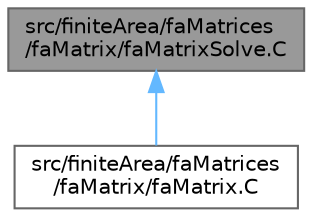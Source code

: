 digraph "src/finiteArea/faMatrices/faMatrix/faMatrixSolve.C"
{
 // LATEX_PDF_SIZE
  bgcolor="transparent";
  edge [fontname=Helvetica,fontsize=10,labelfontname=Helvetica,labelfontsize=10];
  node [fontname=Helvetica,fontsize=10,shape=box,height=0.2,width=0.4];
  Node1 [id="Node000001",label="src/finiteArea/faMatrices\l/faMatrix/faMatrixSolve.C",height=0.2,width=0.4,color="gray40", fillcolor="grey60", style="filled", fontcolor="black",tooltip="Finite-Area matrix basic solvers."];
  Node1 -> Node2 [id="edge1_Node000001_Node000002",dir="back",color="steelblue1",style="solid",tooltip=" "];
  Node2 [id="Node000002",label="src/finiteArea/faMatrices\l/faMatrix/faMatrix.C",height=0.2,width=0.4,color="grey40", fillcolor="white", style="filled",URL="$faMatrix_8C.html",tooltip=" "];
}
